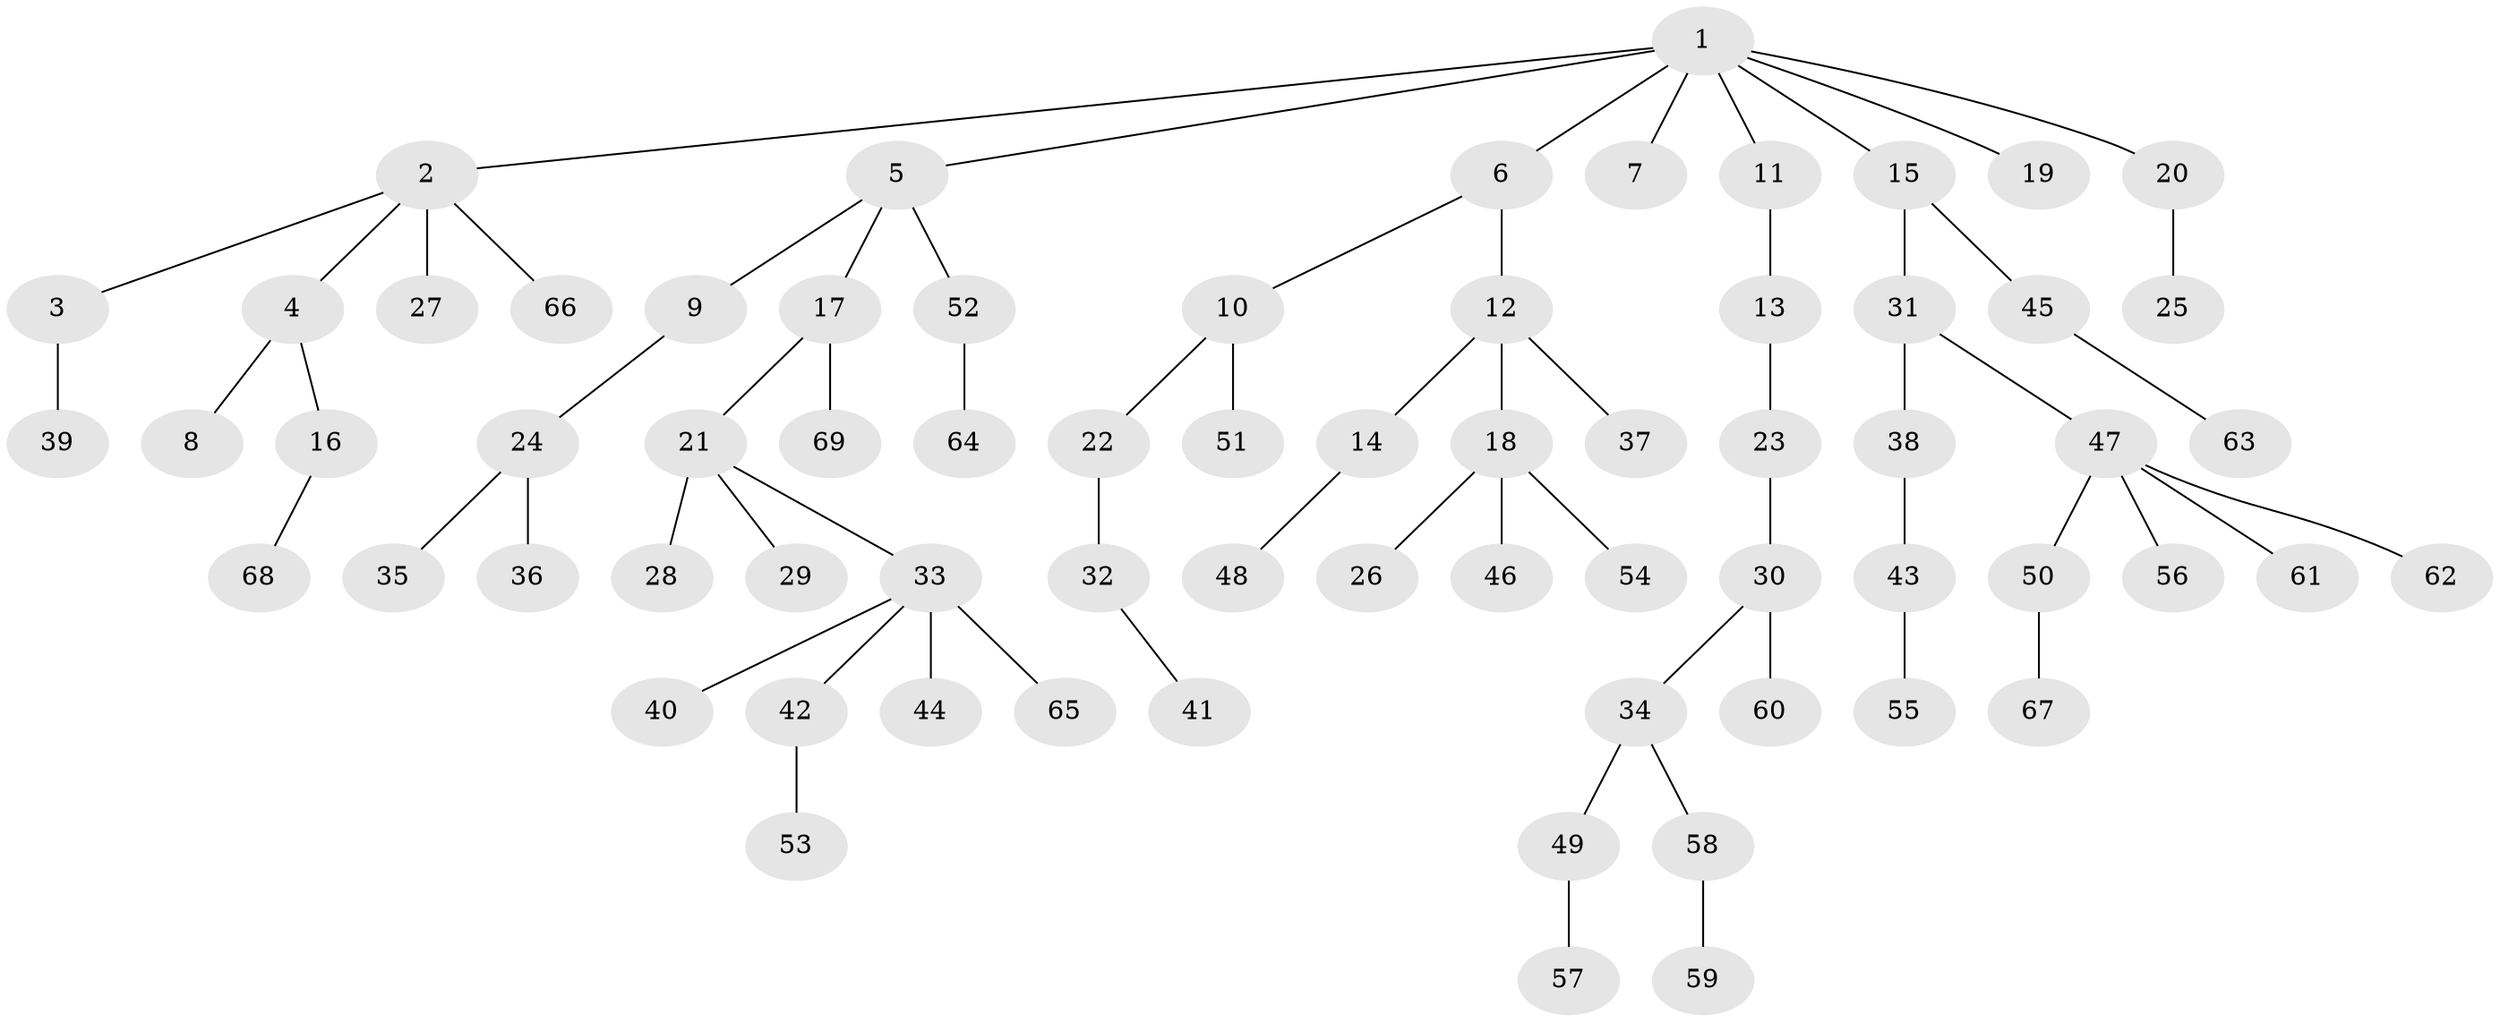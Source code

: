 // Generated by graph-tools (version 1.1) at 2025/26/03/09/25 03:26:27]
// undirected, 69 vertices, 68 edges
graph export_dot {
graph [start="1"]
  node [color=gray90,style=filled];
  1;
  2;
  3;
  4;
  5;
  6;
  7;
  8;
  9;
  10;
  11;
  12;
  13;
  14;
  15;
  16;
  17;
  18;
  19;
  20;
  21;
  22;
  23;
  24;
  25;
  26;
  27;
  28;
  29;
  30;
  31;
  32;
  33;
  34;
  35;
  36;
  37;
  38;
  39;
  40;
  41;
  42;
  43;
  44;
  45;
  46;
  47;
  48;
  49;
  50;
  51;
  52;
  53;
  54;
  55;
  56;
  57;
  58;
  59;
  60;
  61;
  62;
  63;
  64;
  65;
  66;
  67;
  68;
  69;
  1 -- 2;
  1 -- 5;
  1 -- 6;
  1 -- 7;
  1 -- 11;
  1 -- 15;
  1 -- 19;
  1 -- 20;
  2 -- 3;
  2 -- 4;
  2 -- 27;
  2 -- 66;
  3 -- 39;
  4 -- 8;
  4 -- 16;
  5 -- 9;
  5 -- 17;
  5 -- 52;
  6 -- 10;
  6 -- 12;
  9 -- 24;
  10 -- 22;
  10 -- 51;
  11 -- 13;
  12 -- 14;
  12 -- 18;
  12 -- 37;
  13 -- 23;
  14 -- 48;
  15 -- 31;
  15 -- 45;
  16 -- 68;
  17 -- 21;
  17 -- 69;
  18 -- 26;
  18 -- 46;
  18 -- 54;
  20 -- 25;
  21 -- 28;
  21 -- 29;
  21 -- 33;
  22 -- 32;
  23 -- 30;
  24 -- 35;
  24 -- 36;
  30 -- 34;
  30 -- 60;
  31 -- 38;
  31 -- 47;
  32 -- 41;
  33 -- 40;
  33 -- 42;
  33 -- 44;
  33 -- 65;
  34 -- 49;
  34 -- 58;
  38 -- 43;
  42 -- 53;
  43 -- 55;
  45 -- 63;
  47 -- 50;
  47 -- 56;
  47 -- 61;
  47 -- 62;
  49 -- 57;
  50 -- 67;
  52 -- 64;
  58 -- 59;
}
